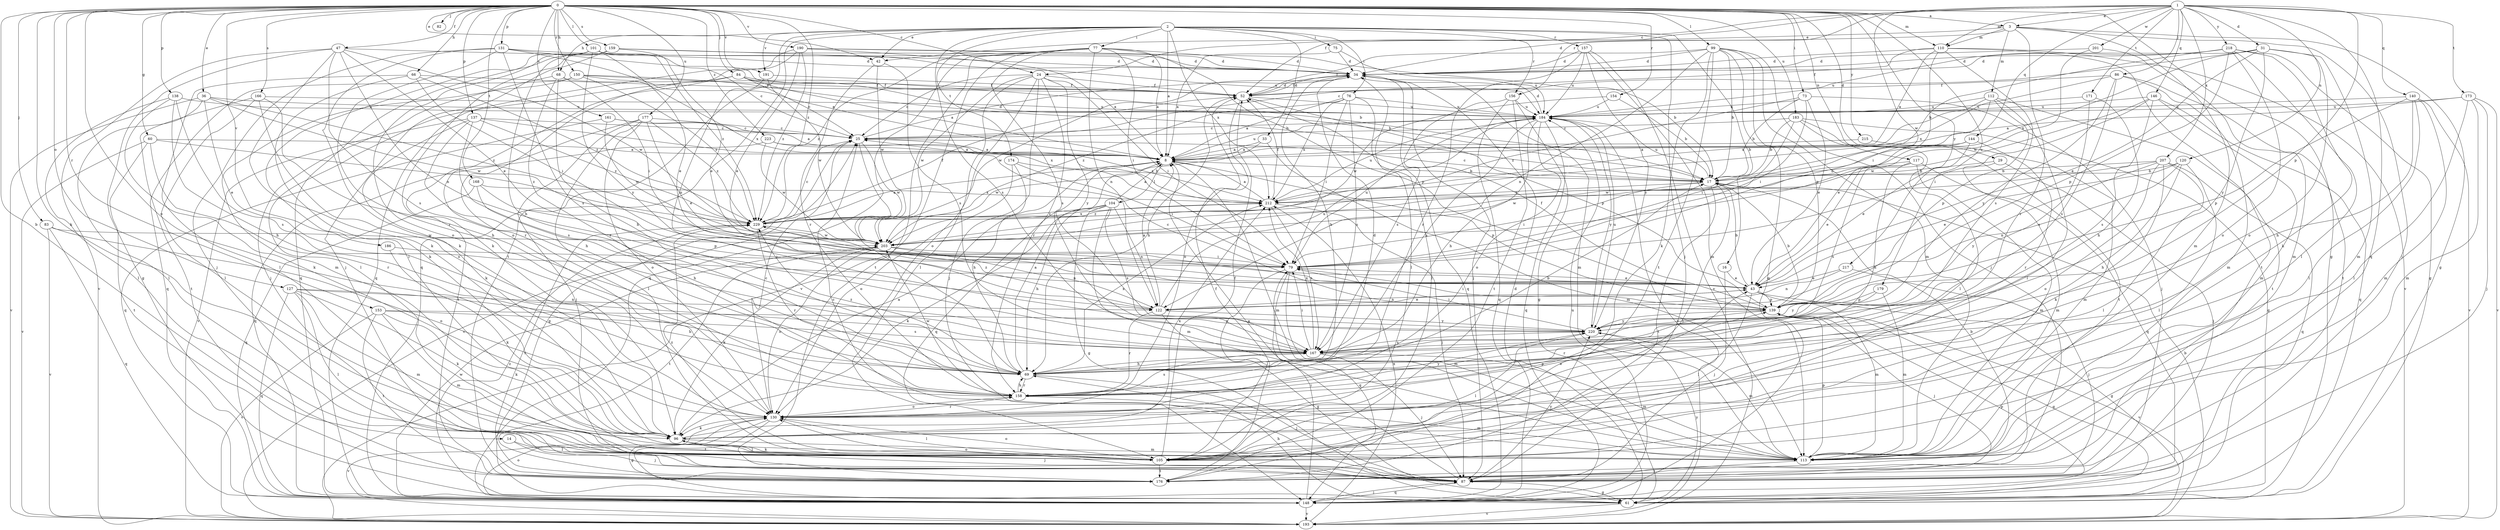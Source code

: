 strict digraph  {
0;
1;
2;
3;
8;
14;
16;
17;
24;
25;
29;
31;
33;
34;
36;
42;
43;
47;
52;
60;
61;
66;
68;
69;
73;
75;
76;
77;
79;
82;
83;
84;
86;
87;
96;
99;
101;
104;
105;
110;
112;
113;
117;
120;
122;
127;
130;
131;
137;
138;
139;
140;
144;
146;
148;
150;
153;
154;
156;
157;
158;
159;
161;
166;
167;
168;
171;
173;
174;
176;
177;
179;
183;
184;
186;
190;
191;
193;
201;
203;
207;
212;
215;
217;
218;
220;
223;
229;
0 -> 3  [label=a];
0 -> 14  [label=b];
0 -> 24  [label=c];
0 -> 29  [label=d];
0 -> 36  [label=e];
0 -> 42  [label=e];
0 -> 47  [label=f];
0 -> 60  [label=g];
0 -> 61  [label=g];
0 -> 66  [label=h];
0 -> 68  [label=h];
0 -> 73  [label=i];
0 -> 82  [label=j];
0 -> 83  [label=j];
0 -> 84  [label=j];
0 -> 96  [label=k];
0 -> 99  [label=l];
0 -> 101  [label=l];
0 -> 110  [label=m];
0 -> 117  [label=n];
0 -> 127  [label=o];
0 -> 130  [label=o];
0 -> 131  [label=p];
0 -> 137  [label=p];
0 -> 138  [label=p];
0 -> 150  [label=r];
0 -> 153  [label=r];
0 -> 154  [label=r];
0 -> 159  [label=s];
0 -> 161  [label=s];
0 -> 166  [label=s];
0 -> 168  [label=t];
0 -> 177  [label=u];
0 -> 179  [label=u];
0 -> 183  [label=u];
0 -> 186  [label=v];
0 -> 190  [label=v];
0 -> 191  [label=v];
0 -> 215  [label=y];
0 -> 217  [label=y];
0 -> 223  [label=z];
0 -> 229  [label=z];
1 -> 3  [label=a];
1 -> 24  [label=c];
1 -> 31  [label=d];
1 -> 52  [label=f];
1 -> 86  [label=j];
1 -> 110  [label=m];
1 -> 120  [label=n];
1 -> 139  [label=p];
1 -> 140  [label=q];
1 -> 144  [label=q];
1 -> 146  [label=q];
1 -> 148  [label=q];
1 -> 156  [label=r];
1 -> 171  [label=t];
1 -> 173  [label=t];
1 -> 201  [label=w];
1 -> 203  [label=w];
1 -> 207  [label=x];
1 -> 218  [label=y];
2 -> 8  [label=a];
2 -> 16  [label=b];
2 -> 33  [label=d];
2 -> 42  [label=e];
2 -> 68  [label=h];
2 -> 75  [label=i];
2 -> 76  [label=i];
2 -> 77  [label=i];
2 -> 87  [label=j];
2 -> 148  [label=q];
2 -> 156  [label=r];
2 -> 157  [label=r];
2 -> 167  [label=s];
2 -> 174  [label=t];
2 -> 176  [label=t];
2 -> 191  [label=v];
2 -> 212  [label=x];
3 -> 34  [label=d];
3 -> 42  [label=e];
3 -> 61  [label=g];
3 -> 87  [label=j];
3 -> 110  [label=m];
3 -> 112  [label=m];
3 -> 113  [label=m];
3 -> 158  [label=r];
8 -> 17  [label=b];
8 -> 104  [label=l];
8 -> 113  [label=m];
8 -> 139  [label=p];
8 -> 148  [label=q];
8 -> 184  [label=u];
14 -> 87  [label=j];
14 -> 105  [label=l];
16 -> 43  [label=e];
16 -> 87  [label=j];
17 -> 25  [label=c];
17 -> 79  [label=i];
17 -> 105  [label=l];
17 -> 176  [label=t];
17 -> 184  [label=u];
17 -> 212  [label=x];
24 -> 25  [label=c];
24 -> 52  [label=f];
24 -> 79  [label=i];
24 -> 87  [label=j];
24 -> 105  [label=l];
24 -> 130  [label=o];
24 -> 158  [label=r];
24 -> 203  [label=w];
24 -> 220  [label=y];
25 -> 8  [label=a];
25 -> 34  [label=d];
25 -> 61  [label=g];
25 -> 69  [label=h];
25 -> 203  [label=w];
29 -> 17  [label=b];
29 -> 87  [label=j];
29 -> 113  [label=m];
31 -> 25  [label=c];
31 -> 34  [label=d];
31 -> 43  [label=e];
31 -> 113  [label=m];
31 -> 130  [label=o];
31 -> 212  [label=x];
31 -> 220  [label=y];
33 -> 8  [label=a];
33 -> 113  [label=m];
33 -> 203  [label=w];
34 -> 52  [label=f];
34 -> 69  [label=h];
34 -> 87  [label=j];
34 -> 105  [label=l];
34 -> 113  [label=m];
34 -> 148  [label=q];
34 -> 203  [label=w];
36 -> 43  [label=e];
36 -> 105  [label=l];
36 -> 184  [label=u];
36 -> 193  [label=v];
36 -> 203  [label=w];
36 -> 229  [label=z];
42 -> 158  [label=r];
42 -> 167  [label=s];
42 -> 203  [label=w];
43 -> 17  [label=b];
43 -> 61  [label=g];
43 -> 105  [label=l];
43 -> 113  [label=m];
43 -> 122  [label=n];
43 -> 139  [label=p];
47 -> 34  [label=d];
47 -> 43  [label=e];
47 -> 61  [label=g];
47 -> 96  [label=k];
47 -> 122  [label=n];
47 -> 167  [label=s];
47 -> 193  [label=v];
47 -> 203  [label=w];
52 -> 34  [label=d];
52 -> 69  [label=h];
52 -> 130  [label=o];
52 -> 139  [label=p];
52 -> 184  [label=u];
60 -> 8  [label=a];
60 -> 158  [label=r];
60 -> 176  [label=t];
60 -> 193  [label=v];
60 -> 229  [label=z];
61 -> 34  [label=d];
61 -> 69  [label=h];
61 -> 193  [label=v];
61 -> 220  [label=y];
61 -> 229  [label=z];
66 -> 52  [label=f];
66 -> 79  [label=i];
66 -> 96  [label=k];
66 -> 105  [label=l];
66 -> 229  [label=z];
68 -> 52  [label=f];
68 -> 69  [label=h];
68 -> 79  [label=i];
68 -> 87  [label=j];
68 -> 158  [label=r];
69 -> 8  [label=a];
69 -> 17  [label=b];
69 -> 87  [label=j];
69 -> 158  [label=r];
69 -> 212  [label=x];
69 -> 229  [label=z];
73 -> 17  [label=b];
73 -> 43  [label=e];
73 -> 79  [label=i];
73 -> 87  [label=j];
73 -> 184  [label=u];
73 -> 229  [label=z];
75 -> 8  [label=a];
75 -> 34  [label=d];
75 -> 184  [label=u];
76 -> 8  [label=a];
76 -> 79  [label=i];
76 -> 105  [label=l];
76 -> 167  [label=s];
76 -> 184  [label=u];
76 -> 212  [label=x];
76 -> 229  [label=z];
77 -> 8  [label=a];
77 -> 34  [label=d];
77 -> 79  [label=i];
77 -> 122  [label=n];
77 -> 139  [label=p];
77 -> 148  [label=q];
77 -> 167  [label=s];
77 -> 176  [label=t];
77 -> 193  [label=v];
77 -> 229  [label=z];
79 -> 43  [label=e];
79 -> 105  [label=l];
79 -> 113  [label=m];
79 -> 148  [label=q];
79 -> 184  [label=u];
83 -> 130  [label=o];
83 -> 148  [label=q];
83 -> 193  [label=v];
83 -> 203  [label=w];
84 -> 8  [label=a];
84 -> 17  [label=b];
84 -> 25  [label=c];
84 -> 52  [label=f];
84 -> 105  [label=l];
84 -> 158  [label=r];
86 -> 52  [label=f];
86 -> 113  [label=m];
86 -> 167  [label=s];
86 -> 176  [label=t];
86 -> 212  [label=x];
86 -> 220  [label=y];
87 -> 8  [label=a];
87 -> 61  [label=g];
87 -> 130  [label=o];
87 -> 148  [label=q];
87 -> 220  [label=y];
96 -> 8  [label=a];
96 -> 43  [label=e];
96 -> 87  [label=j];
96 -> 105  [label=l];
96 -> 113  [label=m];
96 -> 212  [label=x];
99 -> 17  [label=b];
99 -> 34  [label=d];
99 -> 52  [label=f];
99 -> 87  [label=j];
99 -> 96  [label=k];
99 -> 113  [label=m];
99 -> 122  [label=n];
99 -> 139  [label=p];
99 -> 148  [label=q];
99 -> 176  [label=t];
101 -> 25  [label=c];
101 -> 34  [label=d];
101 -> 43  [label=e];
101 -> 69  [label=h];
101 -> 105  [label=l];
101 -> 130  [label=o];
101 -> 220  [label=y];
101 -> 229  [label=z];
104 -> 8  [label=a];
104 -> 61  [label=g];
104 -> 69  [label=h];
104 -> 96  [label=k];
104 -> 113  [label=m];
104 -> 122  [label=n];
104 -> 167  [label=s];
104 -> 229  [label=z];
105 -> 52  [label=f];
105 -> 96  [label=k];
105 -> 130  [label=o];
105 -> 176  [label=t];
105 -> 229  [label=z];
110 -> 8  [label=a];
110 -> 34  [label=d];
110 -> 52  [label=f];
110 -> 79  [label=i];
110 -> 167  [label=s];
110 -> 176  [label=t];
110 -> 193  [label=v];
112 -> 43  [label=e];
112 -> 105  [label=l];
112 -> 139  [label=p];
112 -> 176  [label=t];
112 -> 184  [label=u];
112 -> 212  [label=x];
113 -> 25  [label=c];
113 -> 87  [label=j];
113 -> 139  [label=p];
117 -> 17  [label=b];
117 -> 43  [label=e];
117 -> 69  [label=h];
117 -> 113  [label=m];
117 -> 148  [label=q];
117 -> 167  [label=s];
120 -> 17  [label=b];
120 -> 43  [label=e];
120 -> 69  [label=h];
120 -> 105  [label=l];
120 -> 122  [label=n];
122 -> 8  [label=a];
122 -> 43  [label=e];
122 -> 61  [label=g];
122 -> 158  [label=r];
122 -> 184  [label=u];
122 -> 220  [label=y];
122 -> 229  [label=z];
127 -> 69  [label=h];
127 -> 96  [label=k];
127 -> 105  [label=l];
127 -> 113  [label=m];
127 -> 122  [label=n];
127 -> 148  [label=q];
130 -> 25  [label=c];
130 -> 61  [label=g];
130 -> 96  [label=k];
130 -> 105  [label=l];
130 -> 139  [label=p];
130 -> 158  [label=r];
130 -> 176  [label=t];
130 -> 193  [label=v];
131 -> 8  [label=a];
131 -> 17  [label=b];
131 -> 34  [label=d];
131 -> 87  [label=j];
131 -> 96  [label=k];
131 -> 158  [label=r];
131 -> 167  [label=s];
137 -> 25  [label=c];
137 -> 69  [label=h];
137 -> 96  [label=k];
137 -> 167  [label=s];
137 -> 193  [label=v];
137 -> 212  [label=x];
137 -> 229  [label=z];
138 -> 69  [label=h];
138 -> 96  [label=k];
138 -> 105  [label=l];
138 -> 167  [label=s];
138 -> 184  [label=u];
139 -> 17  [label=b];
139 -> 25  [label=c];
139 -> 52  [label=f];
139 -> 61  [label=g];
139 -> 79  [label=i];
139 -> 87  [label=j];
139 -> 158  [label=r];
139 -> 193  [label=v];
139 -> 220  [label=y];
140 -> 69  [label=h];
140 -> 105  [label=l];
140 -> 113  [label=m];
140 -> 139  [label=p];
140 -> 184  [label=u];
140 -> 193  [label=v];
144 -> 8  [label=a];
144 -> 43  [label=e];
144 -> 158  [label=r];
144 -> 203  [label=w];
146 -> 79  [label=i];
146 -> 113  [label=m];
146 -> 148  [label=q];
146 -> 167  [label=s];
146 -> 184  [label=u];
146 -> 203  [label=w];
148 -> 79  [label=i];
148 -> 87  [label=j];
148 -> 130  [label=o];
148 -> 139  [label=p];
148 -> 184  [label=u];
148 -> 193  [label=v];
148 -> 203  [label=w];
150 -> 17  [label=b];
150 -> 52  [label=f];
150 -> 113  [label=m];
150 -> 148  [label=q];
150 -> 212  [label=x];
150 -> 229  [label=z];
153 -> 96  [label=k];
153 -> 113  [label=m];
153 -> 167  [label=s];
153 -> 176  [label=t];
153 -> 193  [label=v];
153 -> 220  [label=y];
154 -> 17  [label=b];
154 -> 184  [label=u];
154 -> 203  [label=w];
156 -> 61  [label=g];
156 -> 148  [label=q];
156 -> 167  [label=s];
156 -> 176  [label=t];
156 -> 184  [label=u];
157 -> 34  [label=d];
157 -> 113  [label=m];
157 -> 158  [label=r];
157 -> 184  [label=u];
157 -> 193  [label=v];
157 -> 220  [label=y];
158 -> 34  [label=d];
158 -> 69  [label=h];
158 -> 113  [label=m];
158 -> 130  [label=o];
158 -> 167  [label=s];
158 -> 203  [label=w];
158 -> 220  [label=y];
159 -> 34  [label=d];
159 -> 43  [label=e];
159 -> 87  [label=j];
159 -> 96  [label=k];
159 -> 148  [label=q];
159 -> 184  [label=u];
161 -> 8  [label=a];
161 -> 25  [label=c];
161 -> 148  [label=q];
161 -> 203  [label=w];
166 -> 69  [label=h];
166 -> 105  [label=l];
166 -> 130  [label=o];
166 -> 176  [label=t];
166 -> 184  [label=u];
167 -> 69  [label=h];
167 -> 79  [label=i];
167 -> 87  [label=j];
167 -> 113  [label=m];
167 -> 212  [label=x];
168 -> 69  [label=h];
168 -> 139  [label=p];
168 -> 148  [label=q];
168 -> 212  [label=x];
171 -> 69  [label=h];
171 -> 167  [label=s];
171 -> 184  [label=u];
173 -> 8  [label=a];
173 -> 87  [label=j];
173 -> 105  [label=l];
173 -> 113  [label=m];
173 -> 184  [label=u];
173 -> 193  [label=v];
174 -> 17  [label=b];
174 -> 69  [label=h];
174 -> 79  [label=i];
174 -> 130  [label=o];
176 -> 17  [label=b];
176 -> 52  [label=f];
177 -> 25  [label=c];
177 -> 43  [label=e];
177 -> 87  [label=j];
177 -> 105  [label=l];
177 -> 130  [label=o];
177 -> 176  [label=t];
177 -> 229  [label=z];
179 -> 113  [label=m];
179 -> 139  [label=p];
179 -> 220  [label=y];
183 -> 17  [label=b];
183 -> 25  [label=c];
183 -> 61  [label=g];
183 -> 79  [label=i];
183 -> 105  [label=l];
183 -> 176  [label=t];
184 -> 25  [label=c];
184 -> 34  [label=d];
184 -> 69  [label=h];
184 -> 130  [label=o];
184 -> 148  [label=q];
184 -> 167  [label=s];
184 -> 193  [label=v];
184 -> 220  [label=y];
186 -> 79  [label=i];
186 -> 96  [label=k];
190 -> 8  [label=a];
190 -> 17  [label=b];
190 -> 34  [label=d];
190 -> 43  [label=e];
190 -> 130  [label=o];
190 -> 148  [label=q];
190 -> 229  [label=z];
191 -> 52  [label=f];
191 -> 122  [label=n];
191 -> 203  [label=w];
193 -> 17  [label=b];
193 -> 25  [label=c];
193 -> 212  [label=x];
201 -> 34  [label=d];
201 -> 113  [label=m];
201 -> 203  [label=w];
203 -> 79  [label=i];
203 -> 96  [label=k];
203 -> 122  [label=n];
203 -> 130  [label=o];
203 -> 176  [label=t];
207 -> 17  [label=b];
207 -> 96  [label=k];
207 -> 105  [label=l];
207 -> 130  [label=o];
207 -> 148  [label=q];
207 -> 203  [label=w];
207 -> 220  [label=y];
212 -> 8  [label=a];
212 -> 52  [label=f];
212 -> 87  [label=j];
212 -> 167  [label=s];
212 -> 184  [label=u];
212 -> 229  [label=z];
215 -> 8  [label=a];
215 -> 113  [label=m];
217 -> 43  [label=e];
217 -> 87  [label=j];
217 -> 122  [label=n];
218 -> 17  [label=b];
218 -> 34  [label=d];
218 -> 61  [label=g];
218 -> 96  [label=k];
218 -> 105  [label=l];
218 -> 130  [label=o];
218 -> 139  [label=p];
218 -> 184  [label=u];
220 -> 79  [label=i];
220 -> 105  [label=l];
220 -> 113  [label=m];
220 -> 167  [label=s];
220 -> 184  [label=u];
223 -> 8  [label=a];
223 -> 148  [label=q];
223 -> 203  [label=w];
223 -> 212  [label=x];
229 -> 8  [label=a];
229 -> 25  [label=c];
229 -> 52  [label=f];
229 -> 158  [label=r];
229 -> 176  [label=t];
229 -> 203  [label=w];
229 -> 212  [label=x];
}
